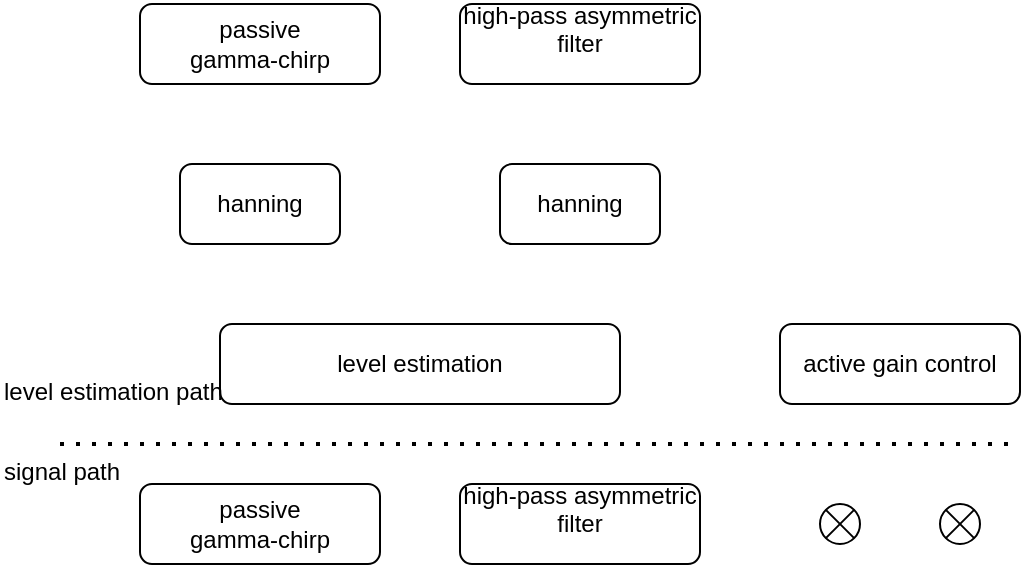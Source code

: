<mxfile version="24.2.8" type="github">
  <diagram name="Seite-1" id="CzBj8h5oJ6Yu-khFd_B0">
    <mxGraphModel dx="989" dy="487" grid="1" gridSize="10" guides="1" tooltips="1" connect="1" arrows="1" fold="1" page="1" pageScale="1" pageWidth="827" pageHeight="1169" math="0" shadow="0">
      <root>
        <mxCell id="0" />
        <mxCell id="1" parent="0" />
        <mxCell id="eM5wNJ08_n96QvEuZVOX-3" value="&lt;div&gt;passive&lt;/div&gt;&lt;div&gt;gamma-chirp&lt;br&gt;&lt;/div&gt;" style="rounded=1;whiteSpace=wrap;html=1;" vertex="1" parent="1">
          <mxGeometry x="200" y="120" width="120" height="40" as="geometry" />
        </mxCell>
        <mxCell id="eM5wNJ08_n96QvEuZVOX-4" value="&lt;span class=&quot;fontstyle0&quot;&gt;high-pass asymmetric filter&lt;/span&gt; &lt;div&gt;&lt;br/&gt;&lt;/div&gt;" style="rounded=1;whiteSpace=wrap;html=1;" vertex="1" parent="1">
          <mxGeometry x="360" y="120" width="120" height="40" as="geometry" />
        </mxCell>
        <mxCell id="eM5wNJ08_n96QvEuZVOX-5" value="hanning" style="rounded=1;whiteSpace=wrap;html=1;" vertex="1" parent="1">
          <mxGeometry x="220" y="200" width="80" height="40" as="geometry" />
        </mxCell>
        <mxCell id="eM5wNJ08_n96QvEuZVOX-6" value="hanning" style="rounded=1;whiteSpace=wrap;html=1;" vertex="1" parent="1">
          <mxGeometry x="380" y="200" width="80" height="40" as="geometry" />
        </mxCell>
        <mxCell id="eM5wNJ08_n96QvEuZVOX-7" value="level estimation" style="rounded=1;whiteSpace=wrap;html=1;" vertex="1" parent="1">
          <mxGeometry x="240" y="280" width="200" height="40" as="geometry" />
        </mxCell>
        <mxCell id="eM5wNJ08_n96QvEuZVOX-8" value="active gain control" style="rounded=1;whiteSpace=wrap;html=1;" vertex="1" parent="1">
          <mxGeometry x="520" y="280" width="120" height="40" as="geometry" />
        </mxCell>
        <mxCell id="eM5wNJ08_n96QvEuZVOX-11" value="&lt;div&gt;passive&lt;/div&gt;&lt;div&gt;gamma-chirp&lt;br&gt;&lt;/div&gt;" style="rounded=1;whiteSpace=wrap;html=1;" vertex="1" parent="1">
          <mxGeometry x="200" y="360" width="120" height="40" as="geometry" />
        </mxCell>
        <mxCell id="eM5wNJ08_n96QvEuZVOX-12" value="&lt;span class=&quot;fontstyle0&quot;&gt;high-pass asymmetric filter&lt;/span&gt; &lt;div&gt;&lt;br/&gt;&lt;/div&gt;" style="rounded=1;whiteSpace=wrap;html=1;" vertex="1" parent="1">
          <mxGeometry x="360" y="360" width="120" height="40" as="geometry" />
        </mxCell>
        <mxCell id="eM5wNJ08_n96QvEuZVOX-14" value="" style="ellipse;whiteSpace=wrap;html=1;aspect=fixed;" vertex="1" parent="1">
          <mxGeometry x="540" y="370" width="20" height="20" as="geometry" />
        </mxCell>
        <mxCell id="eM5wNJ08_n96QvEuZVOX-17" style="rounded=0;orthogonalLoop=1;jettySize=auto;html=1;exitX=0;exitY=1;exitDx=0;exitDy=0;entryX=1;entryY=0;entryDx=0;entryDy=0;endArrow=none;endFill=0;" edge="1" parent="1" source="eM5wNJ08_n96QvEuZVOX-14" target="eM5wNJ08_n96QvEuZVOX-14">
          <mxGeometry relative="1" as="geometry" />
        </mxCell>
        <mxCell id="eM5wNJ08_n96QvEuZVOX-18" style="rounded=0;orthogonalLoop=1;jettySize=auto;html=1;exitX=0;exitY=0;exitDx=0;exitDy=0;entryX=1;entryY=1;entryDx=0;entryDy=0;endArrow=none;endFill=0;" edge="1" parent="1" source="eM5wNJ08_n96QvEuZVOX-14" target="eM5wNJ08_n96QvEuZVOX-14">
          <mxGeometry relative="1" as="geometry" />
        </mxCell>
        <mxCell id="eM5wNJ08_n96QvEuZVOX-20" value="" style="ellipse;whiteSpace=wrap;html=1;aspect=fixed;" vertex="1" parent="1">
          <mxGeometry x="600" y="370" width="20" height="20" as="geometry" />
        </mxCell>
        <mxCell id="eM5wNJ08_n96QvEuZVOX-21" style="rounded=0;orthogonalLoop=1;jettySize=auto;html=1;exitX=0;exitY=1;exitDx=0;exitDy=0;entryX=1;entryY=0;entryDx=0;entryDy=0;endArrow=none;endFill=0;" edge="1" parent="1" source="eM5wNJ08_n96QvEuZVOX-20" target="eM5wNJ08_n96QvEuZVOX-20">
          <mxGeometry relative="1" as="geometry" />
        </mxCell>
        <mxCell id="eM5wNJ08_n96QvEuZVOX-22" style="rounded=0;orthogonalLoop=1;jettySize=auto;html=1;exitX=0;exitY=0;exitDx=0;exitDy=0;entryX=1;entryY=1;entryDx=0;entryDy=0;endArrow=none;endFill=0;" edge="1" parent="1" source="eM5wNJ08_n96QvEuZVOX-20" target="eM5wNJ08_n96QvEuZVOX-20">
          <mxGeometry relative="1" as="geometry" />
        </mxCell>
        <mxCell id="eM5wNJ08_n96QvEuZVOX-23" value="" style="endArrow=none;dashed=1;html=1;dashPattern=1 3;strokeWidth=2;rounded=0;" edge="1" parent="1">
          <mxGeometry width="50" height="50" relative="1" as="geometry">
            <mxPoint x="160" y="340" as="sourcePoint" />
            <mxPoint x="640" y="340" as="targetPoint" />
          </mxGeometry>
        </mxCell>
        <mxCell id="eM5wNJ08_n96QvEuZVOX-24" value="signal path" style="text;html=1;whiteSpace=wrap;overflow=hidden;rounded=0;" vertex="1" parent="1">
          <mxGeometry x="130" y="340" width="70" height="30" as="geometry" />
        </mxCell>
        <mxCell id="eM5wNJ08_n96QvEuZVOX-25" value="level estimation path" style="text;html=1;whiteSpace=wrap;overflow=hidden;rounded=0;" vertex="1" parent="1">
          <mxGeometry x="130" y="300" width="120" height="30" as="geometry" />
        </mxCell>
      </root>
    </mxGraphModel>
  </diagram>
</mxfile>

